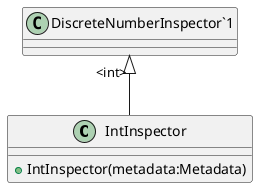 @startuml
class IntInspector {
    + IntInspector(metadata:Metadata)
}
"DiscreteNumberInspector`1" "<int>" <|-- IntInspector
@enduml
